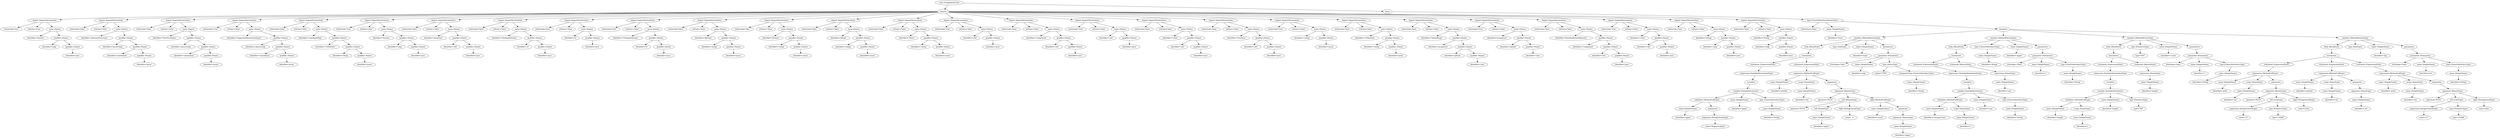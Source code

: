 digraph {
n0 [label="root (CompilationUnit)"];
n1 [label="imports"];
n0 -> n1;
n2 [label="import (ImportDeclaration)"];
n1 -> n2;
n3 [label="isAsterisk='true'"];
n2 -> n3;
n4 [label="isStatic='true'"];
n2 -> n4;
n5 [label="name (Name)"];
n2 -> n5;
n6 [label="identifier='System'"];
n5 -> n6;
n7 [label="qualifier (Name)"];
n5 -> n7;
n8 [label="identifier='lang'"];
n7 -> n8;
n9 [label="qualifier (Name)"];
n7 -> n9;
n10 [label="identifier='java'"];
n9 -> n10;
n11 [label="import (ImportDeclaration)"];
n1 -> n11;
n12 [label="isAsterisk='false'"];
n11 -> n12;
n13 [label="isStatic='false'"];
n11 -> n13;
n14 [label="name (Name)"];
n11 -> n14;
n15 [label="identifier='AbstractProcessor'"];
n14 -> n15;
n16 [label="qualifier (Name)"];
n14 -> n16;
n17 [label="identifier='processing'"];
n16 -> n17;
n18 [label="qualifier (Name)"];
n16 -> n18;
n19 [label="identifier='annotation'"];
n18 -> n19;
n20 [label="qualifier (Name)"];
n18 -> n20;
n21 [label="identifier='javax'"];
n20 -> n21;
n22 [label="import (ImportDeclaration)"];
n1 -> n22;
n23 [label="isAsterisk='false'"];
n22 -> n23;
n24 [label="isStatic='false'"];
n22 -> n24;
n25 [label="name (Name)"];
n22 -> n25;
n26 [label="identifier='FilerException'"];
n25 -> n26;
n27 [label="qualifier (Name)"];
n25 -> n27;
n28 [label="identifier='processing'"];
n27 -> n28;
n29 [label="qualifier (Name)"];
n27 -> n29;
n30 [label="identifier='annotation'"];
n29 -> n30;
n31 [label="qualifier (Name)"];
n29 -> n31;
n32 [label="identifier='javax'"];
n31 -> n32;
n33 [label="import (ImportDeclaration)"];
n1 -> n33;
n34 [label="isAsterisk='true'"];
n33 -> n34;
n35 [label="isStatic='false'"];
n33 -> n35;
n36 [label="name (Name)"];
n33 -> n36;
n37 [label="identifier='SupportedAnnotationTypes'"];
n36 -> n37;
n38 [label="qualifier (Name)"];
n36 -> n38;
n39 [label="identifier='processing'"];
n38 -> n39;
n40 [label="qualifier (Name)"];
n38 -> n40;
n41 [label="identifier='annotation'"];
n40 -> n41;
n42 [label="qualifier (Name)"];
n40 -> n42;
n43 [label="identifier='javax'"];
n42 -> n43;
n44 [label="import (ImportDeclaration)"];
n1 -> n44;
n45 [label="isAsterisk='false'"];
n44 -> n45;
n46 [label="isStatic='false'"];
n44 -> n46;
n47 [label="name (Name)"];
n44 -> n47;
n48 [label="identifier='LazyInputMap'"];
n47 -> n48;
n49 [label="qualifier (Name)"];
n47 -> n49;
n50 [label="identifier='UIDefaults'"];
n49 -> n50;
n51 [label="qualifier (Name)"];
n49 -> n51;
n52 [label="identifier='swing'"];
n51 -> n52;
n53 [label="qualifier (Name)"];
n51 -> n53;
n54 [label="identifier='javax'"];
n53 -> n54;
n55 [label="import (ImportDeclaration)"];
n1 -> n55;
n56 [label="isAsterisk='true'"];
n55 -> n56;
n57 [label="isStatic='true'"];
n55 -> n57;
n58 [label="name (Name)"];
n55 -> n58;
n59 [label="identifier='System'"];
n58 -> n59;
n60 [label="qualifier (Name)"];
n58 -> n60;
n61 [label="identifier='lang'"];
n60 -> n61;
n62 [label="qualifier (Name)"];
n60 -> n62;
n63 [label="identifier='java'"];
n62 -> n63;
n64 [label="import (ImportDeclaration)"];
n1 -> n64;
n65 [label="isAsterisk='false'"];
n64 -> n65;
n66 [label="isStatic='false'"];
n64 -> n66;
n67 [label="name (Name)"];
n64 -> n67;
n68 [label="identifier='ArrayList'"];
n67 -> n68;
n69 [label="qualifier (Name)"];
n67 -> n69;
n70 [label="identifier='util'"];
n69 -> n70;
n71 [label="qualifier (Name)"];
n69 -> n71;
n72 [label="identifier='java'"];
n71 -> n72;
n73 [label="import (ImportDeclaration)"];
n1 -> n73;
n74 [label="isAsterisk='false'"];
n73 -> n74;
n75 [label="isStatic='false'"];
n73 -> n75;
n76 [label="name (Name)"];
n73 -> n76;
n77 [label="identifier='FileInputStream'"];
n76 -> n77;
n78 [label="qualifier (Name)"];
n76 -> n78;
n79 [label="identifier='io'"];
n78 -> n79;
n80 [label="qualifier (Name)"];
n78 -> n80;
n81 [label="identifier='java'"];
n80 -> n81;
n82 [label="import (ImportDeclaration)"];
n1 -> n82;
n83 [label="isAsterisk='true'"];
n82 -> n83;
n84 [label="isStatic='false'"];
n82 -> n84;
n85 [label="name (Name)"];
n82 -> n85;
n86 [label="identifier='io'"];
n85 -> n86;
n87 [label="qualifier (Name)"];
n85 -> n87;
n88 [label="identifier='java'"];
n87 -> n88;
n89 [label="import (ImportDeclaration)"];
n1 -> n89;
n90 [label="isAsterisk='true'"];
n89 -> n90;
n91 [label="isStatic='false'"];
n89 -> n91;
n92 [label="name (Name)"];
n89 -> n92;
n93 [label="identifier='FileInputStream'"];
n92 -> n93;
n94 [label="qualifier (Name)"];
n92 -> n94;
n95 [label="identifier='io'"];
n94 -> n95;
n96 [label="qualifier (Name)"];
n94 -> n96;
n97 [label="identifier='java'"];
n96 -> n97;
n98 [label="import (ImportDeclaration)"];
n1 -> n98;
n99 [label="isAsterisk='false'"];
n98 -> n99;
n100 [label="isStatic='false'"];
n98 -> n100;
n101 [label="name (Name)"];
n98 -> n101;
n102 [label="identifier='JButton'"];
n101 -> n102;
n103 [label="qualifier (Name)"];
n101 -> n103;
n104 [label="identifier='swing'"];
n103 -> n104;
n105 [label="qualifier (Name)"];
n103 -> n105;
n106 [label="identifier='javax'"];
n105 -> n106;
n107 [label="import (ImportDeclaration)"];
n1 -> n107;
n108 [label="isAsterisk='false'"];
n107 -> n108;
n109 [label="isStatic='false'"];
n107 -> n109;
n110 [label="name (Name)"];
n107 -> n110;
n111 [label="identifier='JFrame'"];
n110 -> n111;
n112 [label="qualifier (Name)"];
n110 -> n112;
n113 [label="identifier='swing'"];
n112 -> n113;
n114 [label="qualifier (Name)"];
n112 -> n114;
n115 [label="identifier='javax'"];
n114 -> n115;
n116 [label="import (ImportDeclaration)"];
n1 -> n116;
n117 [label="isAsterisk='false'"];
n116 -> n117;
n118 [label="isStatic='false'"];
n116 -> n118;
n119 [label="name (Name)"];
n116 -> n119;
n120 [label="identifier='JPanel'"];
n119 -> n120;
n121 [label="qualifier (Name)"];
n119 -> n121;
n122 [label="identifier='swing'"];
n121 -> n122;
n123 [label="qualifier (Name)"];
n121 -> n123;
n124 [label="identifier='javax'"];
n123 -> n124;
n125 [label="import (ImportDeclaration)"];
n1 -> n125;
n126 [label="isAsterisk='false'"];
n125 -> n126;
n127 [label="isStatic='false'"];
n125 -> n127;
n128 [label="name (Name)"];
n125 -> n128;
n129 [label="identifier='Timer'"];
n128 -> n129;
n130 [label="qualifier (Name)"];
n128 -> n130;
n131 [label="identifier='swing'"];
n130 -> n131;
n132 [label="qualifier (Name)"];
n130 -> n132;
n133 [label="identifier='javax'"];
n132 -> n133;
n134 [label="import (ImportDeclaration)"];
n1 -> n134;
n135 [label="isAsterisk='true'"];
n134 -> n135;
n136 [label="isStatic='false'"];
n134 -> n136;
n137 [label="name (Name)"];
n134 -> n137;
n138 [label="identifier='util'"];
n137 -> n138;
n139 [label="qualifier (Name)"];
n137 -> n139;
n140 [label="identifier='java'"];
n139 -> n140;
n141 [label="import (ImportDeclaration)"];
n1 -> n141;
n142 [label="isAsterisk='false'"];
n141 -> n142;
n143 [label="isStatic='false'"];
n141 -> n143;
n144 [label="name (Name)"];
n141 -> n144;
n145 [label="identifier='Component'"];
n144 -> n145;
n146 [label="qualifier (Name)"];
n144 -> n146;
n147 [label="identifier='awt'"];
n146 -> n147;
n148 [label="qualifier (Name)"];
n146 -> n148;
n149 [label="identifier='java'"];
n148 -> n149;
n150 [label="import (ImportDeclaration)"];
n1 -> n150;
n151 [label="isAsterisk='true'"];
n150 -> n151;
n152 [label="isStatic='false'"];
n150 -> n152;
n153 [label="name (Name)"];
n150 -> n153;
n154 [label="identifier='awt'"];
n153 -> n154;
n155 [label="qualifier (Name)"];
n153 -> n155;
n156 [label="identifier='java'"];
n155 -> n156;
n157 [label="import (ImportDeclaration)"];
n1 -> n157;
n158 [label="isAsterisk='false'"];
n157 -> n158;
n159 [label="isStatic='false'"];
n157 -> n159;
n160 [label="name (Name)"];
n157 -> n160;
n161 [label="identifier='Color'"];
n160 -> n161;
n162 [label="qualifier (Name)"];
n160 -> n162;
n163 [label="identifier='awt'"];
n162 -> n163;
n164 [label="qualifier (Name)"];
n162 -> n164;
n165 [label="identifier='java'"];
n164 -> n165;
n166 [label="import (ImportDeclaration)"];
n1 -> n166;
n167 [label="isAsterisk='false'"];
n166 -> n167;
n168 [label="isStatic='false'"];
n166 -> n168;
n169 [label="name (Name)"];
n166 -> n169;
n170 [label="identifier='TextArea'"];
n169 -> n170;
n171 [label="qualifier (Name)"];
n169 -> n171;
n172 [label="identifier='awt'"];
n171 -> n172;
n173 [label="qualifier (Name)"];
n171 -> n173;
n174 [label="identifier='java'"];
n173 -> n174;
n175 [label="import (ImportDeclaration)"];
n1 -> n175;
n176 [label="isAsterisk='true'"];
n175 -> n176;
n177 [label="isStatic='false'"];
n175 -> n177;
n178 [label="name (Name)"];
n175 -> n178;
n179 [label="identifier='swing'"];
n178 -> n179;
n180 [label="qualifier (Name)"];
n178 -> n180;
n181 [label="identifier='javax'"];
n180 -> n181;
n182 [label="import (ImportDeclaration)"];
n1 -> n182;
n183 [label="isAsterisk='false'"];
n182 -> n183;
n184 [label="isStatic='false'"];
n182 -> n184;
n185 [label="name (Name)"];
n182 -> n185;
n186 [label="identifier='UIDefaults'"];
n185 -> n186;
n187 [label="qualifier (Name)"];
n185 -> n187;
n188 [label="identifier='swing'"];
n187 -> n188;
n189 [label="qualifier (Name)"];
n187 -> n189;
n190 [label="identifier='javax'"];
n189 -> n190;
n191 [label="import (ImportDeclaration)"];
n1 -> n191;
n192 [label="isAsterisk='false'"];
n191 -> n192;
n193 [label="isStatic='false'"];
n191 -> n193;
n194 [label="name (Name)"];
n191 -> n194;
n195 [label="identifier='TokenRange'"];
n194 -> n195;
n196 [label="qualifier (Name)"];
n194 -> n196;
n197 [label="identifier='javaparser'"];
n196 -> n197;
n198 [label="qualifier (Name)"];
n196 -> n198;
n199 [label="identifier='github'"];
n198 -> n199;
n200 [label="qualifier (Name)"];
n198 -> n200;
n201 [label="identifier='com'"];
n200 -> n201;
n202 [label="import (ImportDeclaration)"];
n1 -> n202;
n203 [label="isAsterisk='true'"];
n202 -> n203;
n204 [label="isStatic='false'"];
n202 -> n204;
n205 [label="name (Name)"];
n202 -> n205;
n206 [label="identifier='javaparser'"];
n205 -> n206;
n207 [label="qualifier (Name)"];
n205 -> n207;
n208 [label="identifier='github'"];
n207 -> n208;
n209 [label="qualifier (Name)"];
n207 -> n209;
n210 [label="identifier='com'"];
n209 -> n210;
n211 [label="import (ImportDeclaration)"];
n1 -> n211;
n212 [label="isAsterisk='false'"];
n211 -> n212;
n213 [label="isStatic='false'"];
n211 -> n213;
n214 [label="name (Name)"];
n211 -> n214;
n215 [label="identifier='BaselineResizeBehavior'"];
n214 -> n215;
n216 [label="qualifier (Name)"];
n214 -> n216;
n217 [label="identifier='Component'"];
n216 -> n217;
n218 [label="qualifier (Name)"];
n216 -> n218;
n219 [label="identifier='awt'"];
n218 -> n219;
n220 [label="qualifier (Name)"];
n218 -> n220;
n221 [label="identifier='java'"];
n220 -> n221;
n222 [label="import (ImportDeclaration)"];
n1 -> n222;
n223 [label="isAsterisk='true'"];
n222 -> n223;
n224 [label="isStatic='false'"];
n222 -> n224;
n225 [label="name (Name)"];
n222 -> n225;
n226 [label="identifier='Color'"];
n225 -> n226;
n227 [label="qualifier (Name)"];
n225 -> n227;
n228 [label="identifier='awt'"];
n227 -> n228;
n229 [label="qualifier (Name)"];
n227 -> n229;
n230 [label="identifier='java'"];
n229 -> n230;
n231 [label="import (ImportDeclaration)"];
n1 -> n231;
n232 [label="isAsterisk='true'"];
n231 -> n232;
n233 [label="isStatic='false'"];
n231 -> n233;
n234 [label="name (Name)"];
n231 -> n234;
n235 [label="identifier='String'"];
n234 -> n235;
n236 [label="qualifier (Name)"];
n234 -> n236;
n237 [label="identifier='lang'"];
n236 -> n237;
n238 [label="qualifier (Name)"];
n236 -> n238;
n239 [label="identifier='java'"];
n238 -> n239;
n240 [label="import (ImportDeclaration)"];
n1 -> n240;
n241 [label="isAsterisk='false'"];
n240 -> n241;
n242 [label="isStatic='false'"];
n240 -> n242;
n243 [label="name (Name)"];
n240 -> n243;
n244 [label="identifier='String'"];
n243 -> n244;
n245 [label="qualifier (Name)"];
n243 -> n245;
n246 [label="identifier='lang'"];
n245 -> n246;
n247 [label="qualifier (Name)"];
n245 -> n247;
n248 [label="identifier='java'"];
n247 -> n248;
n249 [label="types"];
n0 -> n249;
n250 [label="type (ClassOrInterfaceDeclaration)"];
n249 -> n250;
n251 [label="isInterface='false'"];
n250 -> n251;
n252 [label="name (SimpleName)"];
n250 -> n252;
n253 [label="identifier='Class'"];
n252 -> n253;
n254 [label="members"];
n250 -> n254;
n255 [label="member (MethodDeclaration)"];
n254 -> n255;
n256 [label="body (BlockStmt)"];
n255 -> n256;
n257 [label="statements"];
n256 -> n257;
n258 [label="statement (ExpressionStmt)"];
n257 -> n258;
n259 [label="expression (VariableDeclarationExpr)"];
n258 -> n259;
n260 [label="variables"];
n259 -> n260;
n261 [label="variable (VariableDeclarator)"];
n260 -> n261;
n262 [label="initializer (MethodCallExpr)"];
n261 -> n262;
n263 [label="name (SimpleName)"];
n262 -> n263;
n264 [label="identifier='upper'"];
n263 -> n264;
n265 [label="arguments"];
n262 -> n265;
n266 [label="argument (StringLiteralExpr)"];
n265 -> n266;
n267 [label="value='Kapusta Jakub'"];
n266 -> n267;
n268 [label="name (SimpleName)"];
n261 -> n268;
n269 [label="identifier='upper'"];
n268 -> n269;
n270 [label="type (ClassOrInterfaceType)"];
n261 -> n270;
n271 [label="name (SimpleName)"];
n270 -> n271;
n272 [label="identifier='String'"];
n271 -> n272;
n273 [label="statement (ExpressionStmt)"];
n257 -> n273;
n274 [label="expression (MethodCallExpr)"];
n273 -> n274;
n275 [label="name (SimpleName)"];
n274 -> n275;
n276 [label="identifier='println'"];
n275 -> n276;
n277 [label="scope (NameExpr)"];
n274 -> n277;
n278 [label="name (SimpleName)"];
n277 -> n278;
n279 [label="identifier='out'"];
n278 -> n279;
n280 [label="arguments"];
n274 -> n280;
n281 [label="argument (BinaryExpr)"];
n280 -> n281;
n282 [label="operator='PLUS'"];
n281 -> n282;
n283 [label="left (BinaryExpr)"];
n281 -> n283;
n284 [label="operator='PLUS'"];
n283 -> n284;
n285 [label="left (NameExpr)"];
n283 -> n285;
n286 [label="name (SimpleName)"];
n285 -> n286;
n287 [label="identifier='upper'"];
n286 -> n287;
n288 [label="right (StringLiteralExpr)"];
n283 -> n288;
n289 [label="value=' = '"];
n288 -> n289;
n290 [label="right (MethodCallExpr)"];
n281 -> n290;
n291 [label="name (SimpleName)"];
n290 -> n291;
n292 [label="identifier='count'"];
n291 -> n292;
n293 [label="arguments"];
n290 -> n293;
n294 [label="argument (NameExpr)"];
n293 -> n294;
n295 [label="name (SimpleName)"];
n294 -> n295;
n296 [label="identifier='upper'"];
n295 -> n296;
n297 [label="type (VoidType)"];
n255 -> n297;
n298 [label="name (SimpleName)"];
n255 -> n298;
n299 [label="identifier='main'"];
n298 -> n299;
n300 [label="parameters"];
n255 -> n300;
n301 [label="parameter (Parameter)"];
n300 -> n301;
n302 [label="isVarArgs='false'"];
n301 -> n302;
n303 [label="name (SimpleName)"];
n301 -> n303;
n304 [label="identifier='args'"];
n303 -> n304;
n305 [label="type (ArrayType)"];
n301 -> n305;
n306 [label="origin='TYPE'"];
n305 -> n306;
n307 [label="componentType (ClassOrInterfaceType)"];
n305 -> n307;
n308 [label="name (SimpleName)"];
n307 -> n308;
n309 [label="identifier='String'"];
n308 -> n309;
n310 [label="member (MethodDeclaration)"];
n254 -> n310;
n311 [label="body (BlockStmt)"];
n310 -> n311;
n312 [label="statements"];
n311 -> n312;
n313 [label="statement (ExpressionStmt)"];
n312 -> n313;
n314 [label="expression (VariableDeclarationExpr)"];
n313 -> n314;
n315 [label="variables"];
n314 -> n315;
n316 [label="variable (VariableDeclarator)"];
n315 -> n316;
n317 [label="initializer (MethodCallExpr)"];
n316 -> n317;
n318 [label="name (SimpleName)"];
n317 -> n318;
n319 [label="identifier='toUpperCase'"];
n318 -> n319;
n320 [label="scope (NameExpr)"];
n317 -> n320;
n321 [label="name (SimpleName)"];
n320 -> n321;
n322 [label="identifier='s'"];
n321 -> n322;
n323 [label="name (SimpleName)"];
n316 -> n323;
n324 [label="identifier='aux'"];
n323 -> n324;
n325 [label="type (ClassOrInterfaceType)"];
n316 -> n325;
n326 [label="name (SimpleName)"];
n325 -> n326;
n327 [label="identifier='String'"];
n326 -> n327;
n328 [label="statement (ReturnStmt)"];
n312 -> n328;
n329 [label="expression (NameExpr)"];
n328 -> n329;
n330 [label="name (SimpleName)"];
n329 -> n330;
n331 [label="identifier='aux'"];
n330 -> n331;
n332 [label="type (ClassOrInterfaceType)"];
n310 -> n332;
n333 [label="name (SimpleName)"];
n332 -> n333;
n334 [label="identifier='String'"];
n333 -> n334;
n335 [label="name (SimpleName)"];
n310 -> n335;
n336 [label="identifier='upper'"];
n335 -> n336;
n337 [label="parameters"];
n310 -> n337;
n338 [label="parameter (Parameter)"];
n337 -> n338;
n339 [label="isVarArgs='false'"];
n338 -> n339;
n340 [label="name (SimpleName)"];
n338 -> n340;
n341 [label="identifier='s'"];
n340 -> n341;
n342 [label="type (ClassOrInterfaceType)"];
n338 -> n342;
n343 [label="name (SimpleName)"];
n342 -> n343;
n344 [label="identifier='String'"];
n343 -> n344;
n345 [label="member (MethodDeclaration)"];
n254 -> n345;
n346 [label="body (BlockStmt)"];
n345 -> n346;
n347 [label="statements"];
n346 -> n347;
n348 [label="statement (ExpressionStmt)"];
n347 -> n348;
n349 [label="expression (VariableDeclarationExpr)"];
n348 -> n349;
n350 [label="variables"];
n349 -> n350;
n351 [label="variable (VariableDeclarator)"];
n350 -> n351;
n352 [label="initializer (MethodCallExpr)"];
n351 -> n352;
n353 [label="name (SimpleName)"];
n352 -> n353;
n354 [label="identifier='length'"];
n353 -> n354;
n355 [label="scope (NameExpr)"];
n352 -> n355;
n356 [label="name (SimpleName)"];
n355 -> n356;
n357 [label="identifier='s'"];
n356 -> n357;
n358 [label="name (SimpleName)"];
n351 -> n358;
n359 [label="identifier='length'"];
n358 -> n359;
n360 [label="type (PrimitiveType)"];
n351 -> n360;
n361 [label="type='INT'"];
n360 -> n361;
n362 [label="statement (ReturnStmt)"];
n347 -> n362;
n363 [label="expression (NameExpr)"];
n362 -> n363;
n364 [label="name (SimpleName)"];
n363 -> n364;
n365 [label="identifier='length'"];
n364 -> n365;
n366 [label="type (PrimitiveType)"];
n345 -> n366;
n367 [label="type='INT'"];
n366 -> n367;
n368 [label="name (SimpleName)"];
n345 -> n368;
n369 [label="identifier='count'"];
n368 -> n369;
n370 [label="parameters"];
n345 -> n370;
n371 [label="parameter (Parameter)"];
n370 -> n371;
n372 [label="isVarArgs='false'"];
n371 -> n372;
n373 [label="name (SimpleName)"];
n371 -> n373;
n374 [label="identifier='s'"];
n373 -> n374;
n375 [label="type (ClassOrInterfaceType)"];
n371 -> n375;
n376 [label="name (SimpleName)"];
n375 -> n376;
n377 [label="identifier='String'"];
n376 -> n377;
n378 [label="member (MethodDeclaration)"];
n254 -> n378;
n379 [label="body (BlockStmt)"];
n378 -> n379;
n380 [label="statements"];
n379 -> n380;
n381 [label="statement (ExpressionStmt)"];
n380 -> n381;
n382 [label="expression (MethodCallExpr)"];
n381 -> n382;
n383 [label="name (SimpleName)"];
n382 -> n383;
n384 [label="identifier='print'"];
n383 -> n384;
n385 [label="scope (NameExpr)"];
n382 -> n385;
n386 [label="name (SimpleName)"];
n385 -> n386;
n387 [label="identifier='out'"];
n386 -> n387;
n388 [label="arguments"];
n382 -> n388;
n389 [label="argument (BinaryExpr)"];
n388 -> n389;
n390 [label="operator='PLUS'"];
n389 -> n390;
n391 [label="left (CastExpr)"];
n389 -> n391;
n392 [label="expression (IntegerLiteralExpr)"];
n391 -> n392;
n393 [label="value='27'"];
n392 -> n393;
n394 [label="type (PrimitiveType)"];
n391 -> n394;
n395 [label="type='CHAR'"];
n394 -> n395;
n396 [label="right (StringLiteralExpr)"];
n389 -> n396;
n397 [label="value='[32m'"];
n396 -> n397;
n398 [label="statement (ExpressionStmt)"];
n380 -> n398;
n399 [label="expression (MethodCallExpr)"];
n398 -> n399;
n400 [label="name (SimpleName)"];
n399 -> n400;
n401 [label="identifier='println'"];
n400 -> n401;
n402 [label="scope (NameExpr)"];
n399 -> n402;
n403 [label="name (SimpleName)"];
n402 -> n403;
n404 [label="identifier='out'"];
n403 -> n404;
n405 [label="arguments"];
n399 -> n405;
n406 [label="argument (NameExpr)"];
n405 -> n406;
n407 [label="name (SimpleName)"];
n406 -> n407;
n408 [label="identifier='str'"];
n407 -> n408;
n409 [label="statement (ExpressionStmt)"];
n380 -> n409;
n410 [label="expression (MethodCallExpr)"];
n409 -> n410;
n411 [label="name (SimpleName)"];
n410 -> n411;
n412 [label="identifier='print'"];
n411 -> n412;
n413 [label="scope (NameExpr)"];
n410 -> n413;
n414 [label="name (SimpleName)"];
n413 -> n414;
n415 [label="identifier='out'"];
n414 -> n415;
n416 [label="arguments"];
n410 -> n416;
n417 [label="argument (BinaryExpr)"];
n416 -> n417;
n418 [label="operator='PLUS'"];
n417 -> n418;
n419 [label="left (CastExpr)"];
n417 -> n419;
n420 [label="expression (IntegerLiteralExpr)"];
n419 -> n420;
n421 [label="value='27'"];
n420 -> n421;
n422 [label="type (PrimitiveType)"];
n419 -> n422;
n423 [label="type='CHAR'"];
n422 -> n423;
n424 [label="right (StringLiteralExpr)"];
n417 -> n424;
n425 [label="value='[0m'"];
n424 -> n425;
n426 [label="type (VoidType)"];
n378 -> n426;
n427 [label="name (SimpleName)"];
n378 -> n427;
n428 [label="identifier='log'"];
n427 -> n428;
n429 [label="parameters"];
n378 -> n429;
n430 [label="parameter (Parameter)"];
n429 -> n430;
n431 [label="isVarArgs='false'"];
n430 -> n431;
n432 [label="name (SimpleName)"];
n430 -> n432;
n433 [label="identifier='str'"];
n432 -> n433;
n434 [label="type (ClassOrInterfaceType)"];
n430 -> n434;
n435 [label="name (SimpleName)"];
n434 -> n435;
n436 [label="identifier='String'"];
n435 -> n436;
}